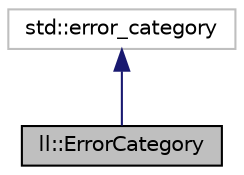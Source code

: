 digraph "ll::ErrorCategory"
{
 // LATEX_PDF_SIZE
  edge [fontname="Helvetica",fontsize="10",labelfontname="Helvetica",labelfontsize="10"];
  node [fontname="Helvetica",fontsize="10",shape=record];
  Node1 [label="ll::ErrorCategory",height=0.2,width=0.4,color="black", fillcolor="grey75", style="filled", fontcolor="black",tooltip="Class for error code category."];
  Node2 -> Node1 [dir="back",color="midnightblue",fontsize="10",style="solid",fontname="Helvetica"];
  Node2 [label="std::error_category",height=0.2,width=0.4,color="grey75", fillcolor="white", style="filled",tooltip="STL class."];
}
